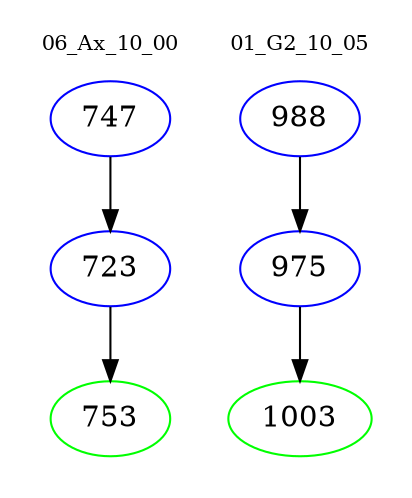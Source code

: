 digraph{
subgraph cluster_0 {
color = white
label = "06_Ax_10_00";
fontsize=10;
T0_747 [label="747", color="blue"]
T0_747 -> T0_723 [color="black"]
T0_723 [label="723", color="blue"]
T0_723 -> T0_753 [color="black"]
T0_753 [label="753", color="green"]
}
subgraph cluster_1 {
color = white
label = "01_G2_10_05";
fontsize=10;
T1_988 [label="988", color="blue"]
T1_988 -> T1_975 [color="black"]
T1_975 [label="975", color="blue"]
T1_975 -> T1_1003 [color="black"]
T1_1003 [label="1003", color="green"]
}
}
